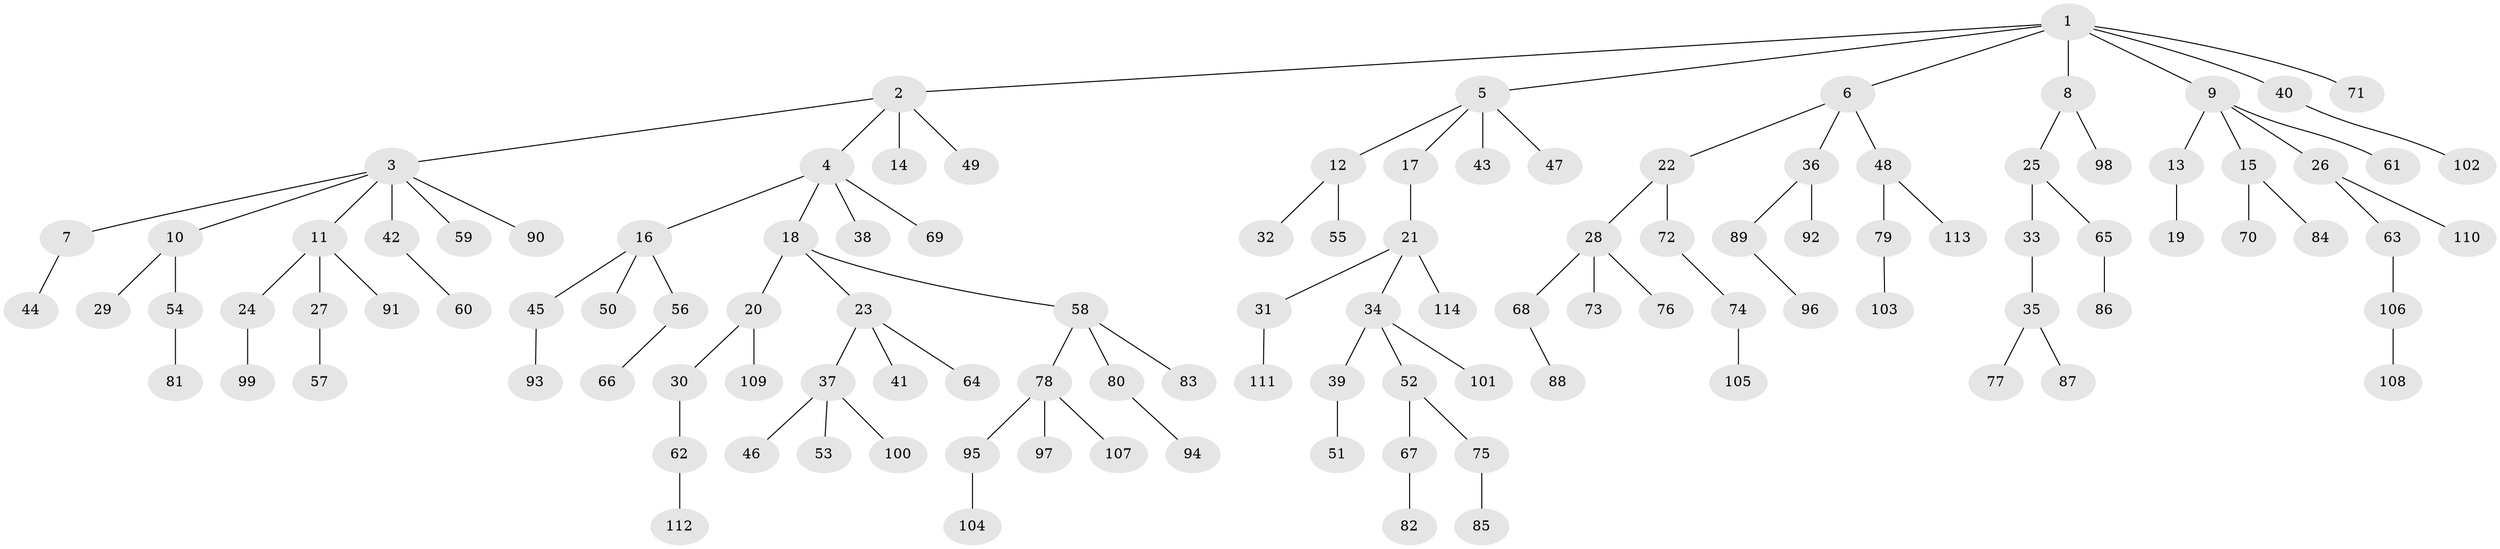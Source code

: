 // coarse degree distribution, {4: 0.0759493670886076, 2: 0.20253164556962025, 5: 0.05063291139240506, 1: 0.6329113924050633, 10: 0.012658227848101266, 14: 0.012658227848101266, 6: 0.012658227848101266}
// Generated by graph-tools (version 1.1) at 2025/56/03/04/25 21:56:10]
// undirected, 114 vertices, 113 edges
graph export_dot {
graph [start="1"]
  node [color=gray90,style=filled];
  1;
  2;
  3;
  4;
  5;
  6;
  7;
  8;
  9;
  10;
  11;
  12;
  13;
  14;
  15;
  16;
  17;
  18;
  19;
  20;
  21;
  22;
  23;
  24;
  25;
  26;
  27;
  28;
  29;
  30;
  31;
  32;
  33;
  34;
  35;
  36;
  37;
  38;
  39;
  40;
  41;
  42;
  43;
  44;
  45;
  46;
  47;
  48;
  49;
  50;
  51;
  52;
  53;
  54;
  55;
  56;
  57;
  58;
  59;
  60;
  61;
  62;
  63;
  64;
  65;
  66;
  67;
  68;
  69;
  70;
  71;
  72;
  73;
  74;
  75;
  76;
  77;
  78;
  79;
  80;
  81;
  82;
  83;
  84;
  85;
  86;
  87;
  88;
  89;
  90;
  91;
  92;
  93;
  94;
  95;
  96;
  97;
  98;
  99;
  100;
  101;
  102;
  103;
  104;
  105;
  106;
  107;
  108;
  109;
  110;
  111;
  112;
  113;
  114;
  1 -- 2;
  1 -- 5;
  1 -- 6;
  1 -- 8;
  1 -- 9;
  1 -- 40;
  1 -- 71;
  2 -- 3;
  2 -- 4;
  2 -- 14;
  2 -- 49;
  3 -- 7;
  3 -- 10;
  3 -- 11;
  3 -- 42;
  3 -- 59;
  3 -- 90;
  4 -- 16;
  4 -- 18;
  4 -- 38;
  4 -- 69;
  5 -- 12;
  5 -- 17;
  5 -- 43;
  5 -- 47;
  6 -- 22;
  6 -- 36;
  6 -- 48;
  7 -- 44;
  8 -- 25;
  8 -- 98;
  9 -- 13;
  9 -- 15;
  9 -- 26;
  9 -- 61;
  10 -- 29;
  10 -- 54;
  11 -- 24;
  11 -- 27;
  11 -- 91;
  12 -- 32;
  12 -- 55;
  13 -- 19;
  15 -- 70;
  15 -- 84;
  16 -- 45;
  16 -- 50;
  16 -- 56;
  17 -- 21;
  18 -- 20;
  18 -- 23;
  18 -- 58;
  20 -- 30;
  20 -- 109;
  21 -- 31;
  21 -- 34;
  21 -- 114;
  22 -- 28;
  22 -- 72;
  23 -- 37;
  23 -- 41;
  23 -- 64;
  24 -- 99;
  25 -- 33;
  25 -- 65;
  26 -- 63;
  26 -- 110;
  27 -- 57;
  28 -- 68;
  28 -- 73;
  28 -- 76;
  30 -- 62;
  31 -- 111;
  33 -- 35;
  34 -- 39;
  34 -- 52;
  34 -- 101;
  35 -- 77;
  35 -- 87;
  36 -- 89;
  36 -- 92;
  37 -- 46;
  37 -- 53;
  37 -- 100;
  39 -- 51;
  40 -- 102;
  42 -- 60;
  45 -- 93;
  48 -- 79;
  48 -- 113;
  52 -- 67;
  52 -- 75;
  54 -- 81;
  56 -- 66;
  58 -- 78;
  58 -- 80;
  58 -- 83;
  62 -- 112;
  63 -- 106;
  65 -- 86;
  67 -- 82;
  68 -- 88;
  72 -- 74;
  74 -- 105;
  75 -- 85;
  78 -- 95;
  78 -- 97;
  78 -- 107;
  79 -- 103;
  80 -- 94;
  89 -- 96;
  95 -- 104;
  106 -- 108;
}
